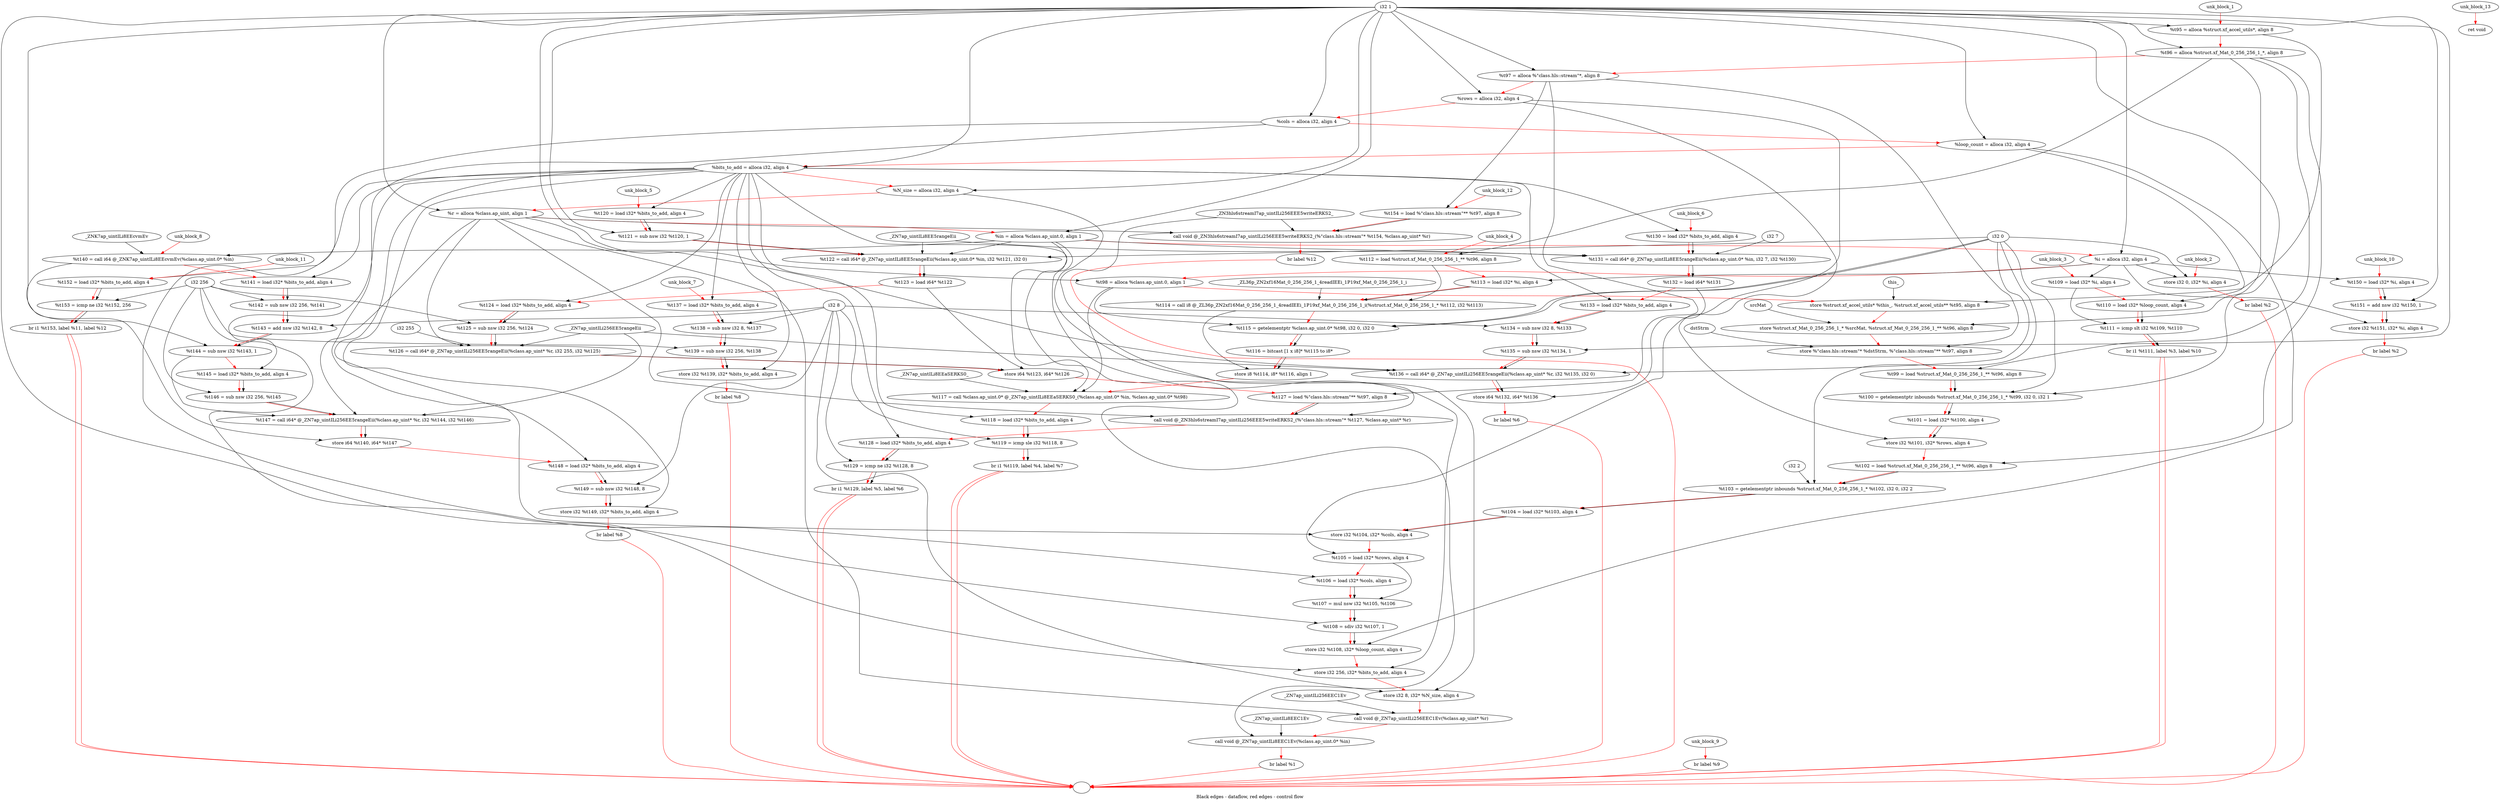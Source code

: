digraph G {
compound=true
label="Black edges - dataflow, red edges - control flow"
"t95" [label="  %t95 = alloca %struct.xf_accel_utils*, align 8"]
"t96" [label="  %t96 = alloca %struct.xf_Mat_0_256_256_1_*, align 8"]
"t97" [label="  %t97 = alloca %\"class.hls::stream\"*, align 8"]
"rows" [label="  %rows = alloca i32, align 4"]
"cols" [label="  %cols = alloca i32, align 4"]
"loop_count" [label="  %loop_count = alloca i32, align 4"]
"bits_to_add" [label="  %bits_to_add = alloca i32, align 4"]
"N_size" [label="  %N_size = alloca i32, align 4"]
"r" [label="  %r = alloca %class.ap_uint, align 1"]
"in" [label="  %in = alloca %class.ap_uint.0, align 1"]
"i" [label="  %i = alloca i32, align 4"]
"t98" [label="  %t98 = alloca %class.ap_uint.0, align 1"]
"_1" [label="  store %struct.xf_accel_utils* %this_, %struct.xf_accel_utils** %t95, align 8"]
"_2" [label="  store %struct.xf_Mat_0_256_256_1_* %srcMat, %struct.xf_Mat_0_256_256_1_** %t96, align 8"]
"_3" [label="  store %\"class.hls::stream\"* %dstStrm, %\"class.hls::stream\"** %t97, align 8"]
"t99" [label="  %t99 = load %struct.xf_Mat_0_256_256_1_** %t96, align 8"]
"t100" [label="  %t100 = getelementptr inbounds %struct.xf_Mat_0_256_256_1_* %t99, i32 0, i32 1"]
"t101" [label="  %t101 = load i32* %t100, align 4"]
"_4" [label="  store i32 %t101, i32* %rows, align 4"]
"t102" [label="  %t102 = load %struct.xf_Mat_0_256_256_1_** %t96, align 8"]
"t103" [label="  %t103 = getelementptr inbounds %struct.xf_Mat_0_256_256_1_* %t102, i32 0, i32 2"]
"t104" [label="  %t104 = load i32* %t103, align 4"]
"_5" [label="  store i32 %t104, i32* %cols, align 4"]
"t105" [label="  %t105 = load i32* %rows, align 4"]
"t106" [label="  %t106 = load i32* %cols, align 4"]
"t107" [label="  %t107 = mul nsw i32 %t105, %t106"]
"t108" [label="  %t108 = sdiv i32 %t107, 1"]
"_6" [label="  store i32 %t108, i32* %loop_count, align 4"]
"_7" [label="  store i32 256, i32* %bits_to_add, align 4"]
"_8" [label="  store i32 8, i32* %N_size, align 4"]
"_9" [label="  call void @_ZN7ap_uintILi256EEC1Ev(%class.ap_uint* %r)"]
"_10" [label="  call void @_ZN7ap_uintILi8EEC1Ev(%class.ap_uint.0* %in)"]
"_11" [label="  br label %1"]
"unk_block_1" -> "t95"[color=red]
"i32 1" -> "t95"
"t95" -> "t96"[color=red weight=2]
"i32 1" -> "t96"
"t96" -> "t97"[color=red weight=2]
"i32 1" -> "t97"
"t97" -> "rows"[color=red weight=2]
"i32 1" -> "rows"
"rows" -> "cols"[color=red weight=2]
"i32 1" -> "cols"
"cols" -> "loop_count"[color=red weight=2]
"i32 1" -> "loop_count"
"loop_count" -> "bits_to_add"[color=red weight=2]
"i32 1" -> "bits_to_add"
"bits_to_add" -> "N_size"[color=red weight=2]
"i32 1" -> "N_size"
"N_size" -> "r"[color=red weight=2]
"i32 1" -> "r"
"r" -> "in"[color=red weight=2]
"i32 1" -> "in"
"in" -> "i"[color=red weight=2]
"i32 1" -> "i"
"i" -> "t98"[color=red weight=2]
"i32 1" -> "t98"
"t98" -> "_1"[color=red weight=2]
"this_" -> "_1"
"t95" -> "_1"
"_1" -> "_2"[color=red weight=2]
"srcMat" -> "_2"
"t96" -> "_2"
"_2" -> "_3"[color=red weight=2]
"dstStrm" -> "_3"
"t97" -> "_3"
"_3" -> "t99"[color=red weight=2]
"t96" -> "t99"
"t99" -> "t100"[color=red weight=2]
"t99" -> "t100"
"i32 0" -> "t100"
"i32 1" -> "t100"
"t100" -> "t101"[color=red weight=2]
"t100" -> "t101"
"t101" -> "_4"[color=red weight=2]
"t101" -> "_4"
"rows" -> "_4"
"_4" -> "t102"[color=red weight=2]
"t96" -> "t102"
"t102" -> "t103"[color=red weight=2]
"t102" -> "t103"
"i32 0" -> "t103"
"i32 2" -> "t103"
"t103" -> "t104"[color=red weight=2]
"t103" -> "t104"
"t104" -> "_5"[color=red weight=2]
"t104" -> "_5"
"cols" -> "_5"
"_5" -> "t105"[color=red weight=2]
"rows" -> "t105"
"t105" -> "t106"[color=red weight=2]
"cols" -> "t106"
"t106" -> "t107"[color=red weight=2]
"t105" -> "t107"
"t106" -> "t107"
"t107" -> "t108"[color=red weight=2]
"t107" -> "t108"
"i32 1" -> "t108"
"t108" -> "_6"[color=red weight=2]
"t108" -> "_6"
"loop_count" -> "_6"
"_6" -> "_7"[color=red weight=2]
"i32 256" -> "_7"
"bits_to_add" -> "_7"
"_7" -> "_8"[color=red weight=2]
"i32 8" -> "_8"
"N_size" -> "_8"
"_8" -> "_9"[color=red weight=2]
"r" -> "_9"
"_ZN7ap_uintILi256EEC1Ev" -> "_9"
"_9" -> "_10"[color=red weight=2]
"in" -> "_10"
"_ZN7ap_uintILi8EEC1Ev" -> "_10"
"_10" -> "_11"[color=red weight=2]
"_11" -> ""[color=red]

"_12" [label="  store i32 0, i32* %i, align 4"]
"_13" [label="  br label %2"]
"unk_block_2" -> "_12"[color=red]
"i32 0" -> "_12"
"i" -> "_12"
"_12" -> "_13"[color=red weight=2]
"_13" -> ""[color=red]

"t109" [label="  %t109 = load i32* %i, align 4"]
"t110" [label="  %t110 = load i32* %loop_count, align 4"]
"t111" [label="  %t111 = icmp slt i32 %t109, %t110"]
"_14" [label="  br i1 %t111, label %3, label %10"]
"unk_block_3" -> "t109"[color=red]
"i" -> "t109"
"t109" -> "t110"[color=red weight=2]
"loop_count" -> "t110"
"t110" -> "t111"[color=red weight=2]
"t109" -> "t111"
"t110" -> "t111"
"t111" -> "_14"[color=red weight=2]
"t111" -> "_14"
"_14" -> ""[color=red]
"_14" -> ""[color=red]

"t112" [label="  %t112 = load %struct.xf_Mat_0_256_256_1_** %t96, align 8"]
"t113" [label="  %t113 = load i32* %i, align 4"]
"t114" [label="  %t114 = call i8 @_ZL36p_ZN2xf16Mat_0_256_256_1_4readIEEi_1P19xf_Mat_0_256_256_1_i(%struct.xf_Mat_0_256_256_1_* %t112, i32 %t113)"]
"t115" [label="  %t115 = getelementptr %class.ap_uint.0* %t98, i32 0, i32 0"]
"t116" [label="  %t116 = bitcast [1 x i8]* %t115 to i8*"]
"_15" [label="  store i8 %t114, i8* %t116, align 1"]
"t117" [label="  %t117 = call %class.ap_uint.0* @_ZN7ap_uintILi8EEaSERKS0_(%class.ap_uint.0* %in, %class.ap_uint.0* %t98)"]
"t118" [label="  %t118 = load i32* %bits_to_add, align 4"]
"t119" [label="  %t119 = icmp sle i32 %t118, 8"]
"_16" [label="  br i1 %t119, label %4, label %7"]
"unk_block_4" -> "t112"[color=red]
"t96" -> "t112"
"t112" -> "t113"[color=red weight=2]
"i" -> "t113"
"t113" -> "t114"[color=red weight=2]
"t112" -> "t114"
"t113" -> "t114"
"_ZL36p_ZN2xf16Mat_0_256_256_1_4readIEEi_1P19xf_Mat_0_256_256_1_i" -> "t114"
"t114" -> "t115"[color=red weight=2]
"t98" -> "t115"
"i32 0" -> "t115"
"i32 0" -> "t115"
"t115" -> "t116"[color=red weight=2]
"t115" -> "t116"
"t116" -> "_15"[color=red weight=2]
"t114" -> "_15"
"t116" -> "_15"
"_15" -> "t117"[color=red weight=2]
"in" -> "t117"
"t98" -> "t117"
"_ZN7ap_uintILi8EEaSERKS0_" -> "t117"
"t117" -> "t118"[color=red weight=2]
"bits_to_add" -> "t118"
"t118" -> "t119"[color=red weight=2]
"t118" -> "t119"
"i32 8" -> "t119"
"t119" -> "_16"[color=red weight=2]
"t119" -> "_16"
"_16" -> ""[color=red]
"_16" -> ""[color=red]

"t120" [label="  %t120 = load i32* %bits_to_add, align 4"]
"t121" [label="  %t121 = sub nsw i32 %t120, 1"]
"t122" [label="  %t122 = call i64* @_ZN7ap_uintILi8EE5rangeEii(%class.ap_uint.0* %in, i32 %t121, i32 0)"]
"t123" [label="  %t123 = load i64* %t122"]
"t124" [label="  %t124 = load i32* %bits_to_add, align 4"]
"t125" [label="  %t125 = sub nsw i32 256, %t124"]
"t126" [label="  %t126 = call i64* @_ZN7ap_uintILi256EE5rangeEii(%class.ap_uint* %r, i32 255, i32 %t125)"]
"_17" [label="  store i64 %t123, i64* %t126"]
"t127" [label="  %t127 = load %\"class.hls::stream\"** %t97, align 8"]
"_18" [label="  call void @_ZN3hls6streamI7ap_uintILi256EEE5writeERKS2_(%\"class.hls::stream\"* %t127, %class.ap_uint* %r)"]
"t128" [label="  %t128 = load i32* %bits_to_add, align 4"]
"t129" [label="  %t129 = icmp ne i32 %t128, 8"]
"_19" [label="  br i1 %t129, label %5, label %6"]
"unk_block_5" -> "t120"[color=red]
"bits_to_add" -> "t120"
"t120" -> "t121"[color=red weight=2]
"t120" -> "t121"
"i32 1" -> "t121"
"t121" -> "t122"[color=red weight=2]
"in" -> "t122"
"t121" -> "t122"
"i32 0" -> "t122"
"_ZN7ap_uintILi8EE5rangeEii" -> "t122"
"t122" -> "t123"[color=red weight=2]
"t122" -> "t123"
"t123" -> "t124"[color=red weight=2]
"bits_to_add" -> "t124"
"t124" -> "t125"[color=red weight=2]
"i32 256" -> "t125"
"t124" -> "t125"
"t125" -> "t126"[color=red weight=2]
"r" -> "t126"
"i32 255" -> "t126"
"t125" -> "t126"
"_ZN7ap_uintILi256EE5rangeEii" -> "t126"
"t126" -> "_17"[color=red weight=2]
"t123" -> "_17"
"t126" -> "_17"
"_17" -> "t127"[color=red weight=2]
"t97" -> "t127"
"t127" -> "_18"[color=red weight=2]
"t127" -> "_18"
"r" -> "_18"
"_ZN3hls6streamI7ap_uintILi256EEE5writeERKS2_" -> "_18"
"_18" -> "t128"[color=red weight=2]
"bits_to_add" -> "t128"
"t128" -> "t129"[color=red weight=2]
"t128" -> "t129"
"i32 8" -> "t129"
"t129" -> "_19"[color=red weight=2]
"t129" -> "_19"
"_19" -> ""[color=red]
"_19" -> ""[color=red]

"t130" [label="  %t130 = load i32* %bits_to_add, align 4"]
"t131" [label="  %t131 = call i64* @_ZN7ap_uintILi8EE5rangeEii(%class.ap_uint.0* %in, i32 7, i32 %t130)"]
"t132" [label="  %t132 = load i64* %t131"]
"t133" [label="  %t133 = load i32* %bits_to_add, align 4"]
"t134" [label="  %t134 = sub nsw i32 8, %t133"]
"t135" [label="  %t135 = sub nsw i32 %t134, 1"]
"t136" [label="  %t136 = call i64* @_ZN7ap_uintILi256EE5rangeEii(%class.ap_uint* %r, i32 %t135, i32 0)"]
"_20" [label="  store i64 %t132, i64* %t136"]
"_21" [label="  br label %6"]
"unk_block_6" -> "t130"[color=red]
"bits_to_add" -> "t130"
"t130" -> "t131"[color=red weight=2]
"in" -> "t131"
"i32 7" -> "t131"
"t130" -> "t131"
"_ZN7ap_uintILi8EE5rangeEii" -> "t131"
"t131" -> "t132"[color=red weight=2]
"t131" -> "t132"
"t132" -> "t133"[color=red weight=2]
"bits_to_add" -> "t133"
"t133" -> "t134"[color=red weight=2]
"i32 8" -> "t134"
"t133" -> "t134"
"t134" -> "t135"[color=red weight=2]
"t134" -> "t135"
"i32 1" -> "t135"
"t135" -> "t136"[color=red weight=2]
"r" -> "t136"
"t135" -> "t136"
"i32 0" -> "t136"
"_ZN7ap_uintILi256EE5rangeEii" -> "t136"
"t136" -> "_20"[color=red weight=2]
"t132" -> "_20"
"t136" -> "_20"
"_20" -> "_21"[color=red weight=2]
"_21" -> ""[color=red]

"t137" [label="  %t137 = load i32* %bits_to_add, align 4"]
"t138" [label="  %t138 = sub nsw i32 8, %t137"]
"t139" [label="  %t139 = sub nsw i32 256, %t138"]
"_22" [label="  store i32 %t139, i32* %bits_to_add, align 4"]
"_23" [label="  br label %8"]
"unk_block_7" -> "t137"[color=red]
"bits_to_add" -> "t137"
"t137" -> "t138"[color=red weight=2]
"i32 8" -> "t138"
"t137" -> "t138"
"t138" -> "t139"[color=red weight=2]
"i32 256" -> "t139"
"t138" -> "t139"
"t139" -> "_22"[color=red weight=2]
"t139" -> "_22"
"bits_to_add" -> "_22"
"_22" -> "_23"[color=red weight=2]
"_23" -> ""[color=red]

"t140" [label="  %t140 = call i64 @_ZNK7ap_uintILi8EEcvmEv(%class.ap_uint.0* %in)"]
"t141" [label="  %t141 = load i32* %bits_to_add, align 4"]
"t142" [label="  %t142 = sub nsw i32 256, %t141"]
"t143" [label="  %t143 = add nsw i32 %t142, 8"]
"t144" [label="  %t144 = sub nsw i32 %t143, 1"]
"t145" [label="  %t145 = load i32* %bits_to_add, align 4"]
"t146" [label="  %t146 = sub nsw i32 256, %t145"]
"t147" [label="  %t147 = call i64* @_ZN7ap_uintILi256EE5rangeEii(%class.ap_uint* %r, i32 %t144, i32 %t146)"]
"_24" [label="  store i64 %t140, i64* %t147"]
"t148" [label="  %t148 = load i32* %bits_to_add, align 4"]
"t149" [label="  %t149 = sub nsw i32 %t148, 8"]
"_25" [label="  store i32 %t149, i32* %bits_to_add, align 4"]
"_26" [label="  br label %8"]
"unk_block_8" -> "t140"[color=red]
"in" -> "t140"
"_ZNK7ap_uintILi8EEcvmEv" -> "t140"
"t140" -> "t141"[color=red weight=2]
"bits_to_add" -> "t141"
"t141" -> "t142"[color=red weight=2]
"i32 256" -> "t142"
"t141" -> "t142"
"t142" -> "t143"[color=red weight=2]
"t142" -> "t143"
"i32 8" -> "t143"
"t143" -> "t144"[color=red weight=2]
"t143" -> "t144"
"i32 1" -> "t144"
"t144" -> "t145"[color=red weight=2]
"bits_to_add" -> "t145"
"t145" -> "t146"[color=red weight=2]
"i32 256" -> "t146"
"t145" -> "t146"
"t146" -> "t147"[color=red weight=2]
"r" -> "t147"
"t144" -> "t147"
"t146" -> "t147"
"_ZN7ap_uintILi256EE5rangeEii" -> "t147"
"t147" -> "_24"[color=red weight=2]
"t140" -> "_24"
"t147" -> "_24"
"_24" -> "t148"[color=red weight=2]
"bits_to_add" -> "t148"
"t148" -> "t149"[color=red weight=2]
"t148" -> "t149"
"i32 8" -> "t149"
"t149" -> "_25"[color=red weight=2]
"t149" -> "_25"
"bits_to_add" -> "_25"
"_25" -> "_26"[color=red weight=2]
"_26" -> ""[color=red]

"_27" [label="  br label %9"]
"unk_block_9" -> "_27"[color=red]
"_27" -> ""[color=red]

"t150" [label="  %t150 = load i32* %i, align 4"]
"t151" [label="  %t151 = add nsw i32 %t150, 1"]
"_28" [label="  store i32 %t151, i32* %i, align 4"]
"_29" [label="  br label %2"]
"unk_block_10" -> "t150"[color=red]
"i" -> "t150"
"t150" -> "t151"[color=red weight=2]
"t150" -> "t151"
"i32 1" -> "t151"
"t151" -> "_28"[color=red weight=2]
"t151" -> "_28"
"i" -> "_28"
"_28" -> "_29"[color=red weight=2]
"_29" -> ""[color=red]

"t152" [label="  %t152 = load i32* %bits_to_add, align 4"]
"t153" [label="  %t153 = icmp ne i32 %t152, 256"]
"_30" [label="  br i1 %t153, label %11, label %12"]
"unk_block_11" -> "t152"[color=red]
"bits_to_add" -> "t152"
"t152" -> "t153"[color=red weight=2]
"t152" -> "t153"
"i32 256" -> "t153"
"t153" -> "_30"[color=red weight=2]
"t153" -> "_30"
"_30" -> ""[color=red]
"_30" -> ""[color=red]

"t154" [label="  %t154 = load %\"class.hls::stream\"** %t97, align 8"]
"_31" [label="  call void @_ZN3hls6streamI7ap_uintILi256EEE5writeERKS2_(%\"class.hls::stream\"* %t154, %class.ap_uint* %r)"]
"_32" [label="  br label %12"]
"unk_block_12" -> "t154"[color=red]
"t97" -> "t154"
"t154" -> "_31"[color=red weight=2]
"t154" -> "_31"
"r" -> "_31"
"_ZN3hls6streamI7ap_uintILi256EEE5writeERKS2_" -> "_31"
"_31" -> "_32"[color=red weight=2]
"_32" -> ""[color=red]

"_33" [label="  ret void"]
"unk_block_13" -> "_33"[color=red]

}
